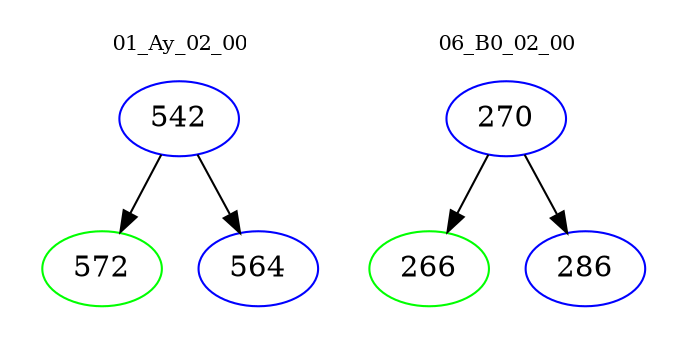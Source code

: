 digraph{
subgraph cluster_0 {
color = white
label = "01_Ay_02_00";
fontsize=10;
T0_542 [label="542", color="blue"]
T0_542 -> T0_572 [color="black"]
T0_572 [label="572", color="green"]
T0_542 -> T0_564 [color="black"]
T0_564 [label="564", color="blue"]
}
subgraph cluster_1 {
color = white
label = "06_B0_02_00";
fontsize=10;
T1_270 [label="270", color="blue"]
T1_270 -> T1_266 [color="black"]
T1_266 [label="266", color="green"]
T1_270 -> T1_286 [color="black"]
T1_286 [label="286", color="blue"]
}
}
